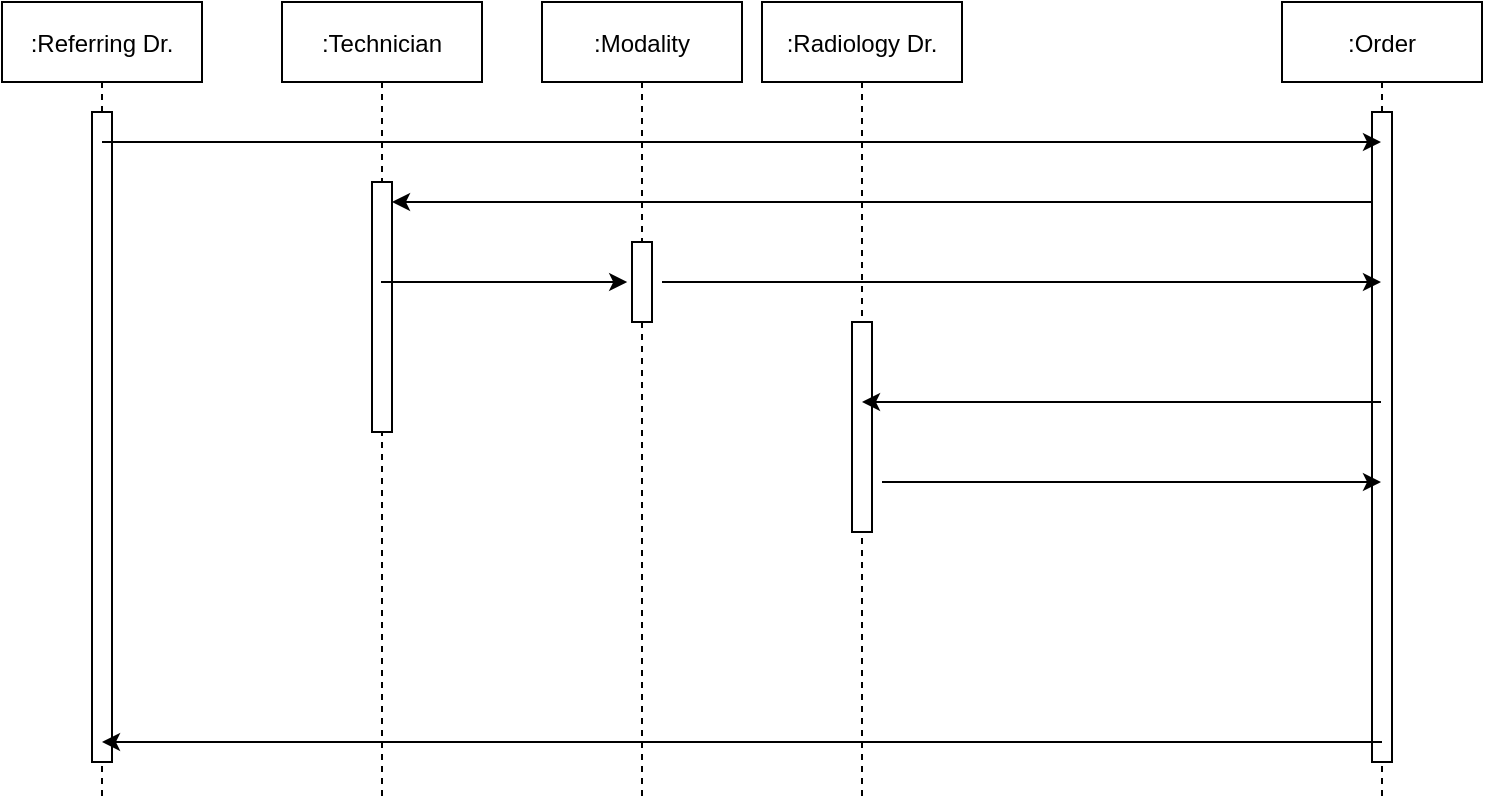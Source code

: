 <mxfile version="14.4.6" type="github">
  <diagram id="kgpKYQtTHZ0yAKxKKP6v" name="Page-1">
    <mxGraphModel dx="1141" dy="579" grid="1" gridSize="10" guides="1" tooltips="1" connect="1" arrows="1" fold="1" page="1" pageScale="1" pageWidth="850" pageHeight="1100" math="0" shadow="0">
      <root>
        <mxCell id="0" />
        <mxCell id="1" parent="0" />
        <mxCell id="3nuBFxr9cyL0pnOWT2aG-1" value=":Referring Dr." style="shape=umlLifeline;perimeter=lifelinePerimeter;container=1;collapsible=0;recursiveResize=0;rounded=0;shadow=0;strokeWidth=1;" parent="1" vertex="1">
          <mxGeometry x="80" y="80" width="100" height="400" as="geometry" />
        </mxCell>
        <mxCell id="3nuBFxr9cyL0pnOWT2aG-2" value="" style="points=[];perimeter=orthogonalPerimeter;rounded=0;shadow=0;strokeWidth=1;" parent="3nuBFxr9cyL0pnOWT2aG-1" vertex="1">
          <mxGeometry x="45" y="55" width="10" height="325" as="geometry" />
        </mxCell>
        <mxCell id="3nuBFxr9cyL0pnOWT2aG-5" value=":Order" style="shape=umlLifeline;perimeter=lifelinePerimeter;container=1;collapsible=0;recursiveResize=0;rounded=0;shadow=0;strokeWidth=1;" parent="1" vertex="1">
          <mxGeometry x="720" y="80" width="100" height="400" as="geometry" />
        </mxCell>
        <mxCell id="KH_maGALRaM7N10p8AnS-9" value="" style="points=[];perimeter=orthogonalPerimeter;rounded=0;shadow=0;strokeWidth=1;" vertex="1" parent="3nuBFxr9cyL0pnOWT2aG-5">
          <mxGeometry x="45" y="55" width="10" height="325" as="geometry" />
        </mxCell>
        <mxCell id="KH_maGALRaM7N10p8AnS-5" value=":Radiology Dr." style="shape=umlLifeline;perimeter=lifelinePerimeter;container=1;collapsible=0;recursiveResize=0;rounded=0;shadow=0;strokeWidth=1;" vertex="1" parent="1">
          <mxGeometry x="460" y="80" width="100" height="400" as="geometry" />
        </mxCell>
        <mxCell id="KH_maGALRaM7N10p8AnS-6" value="" style="points=[];perimeter=orthogonalPerimeter;rounded=0;shadow=0;strokeWidth=1;" vertex="1" parent="KH_maGALRaM7N10p8AnS-5">
          <mxGeometry x="45" y="160" width="10" height="105" as="geometry" />
        </mxCell>
        <mxCell id="KH_maGALRaM7N10p8AnS-7" value=":Technician" style="shape=umlLifeline;perimeter=lifelinePerimeter;container=1;collapsible=0;recursiveResize=0;rounded=0;shadow=0;strokeWidth=1;" vertex="1" parent="1">
          <mxGeometry x="220" y="80" width="100" height="400" as="geometry" />
        </mxCell>
        <mxCell id="KH_maGALRaM7N10p8AnS-8" value="" style="points=[];perimeter=orthogonalPerimeter;rounded=0;shadow=0;strokeWidth=1;" vertex="1" parent="KH_maGALRaM7N10p8AnS-7">
          <mxGeometry x="45" y="90" width="10" height="125" as="geometry" />
        </mxCell>
        <mxCell id="KH_maGALRaM7N10p8AnS-11" value="" style="endArrow=classic;html=1;" edge="1" parent="1" target="3nuBFxr9cyL0pnOWT2aG-1">
          <mxGeometry width="50" height="50" relative="1" as="geometry">
            <mxPoint x="770" y="450" as="sourcePoint" />
            <mxPoint x="150" y="450" as="targetPoint" />
          </mxGeometry>
        </mxCell>
        <mxCell id="KH_maGALRaM7N10p8AnS-12" value="" style="endArrow=classic;html=1;" edge="1" parent="1">
          <mxGeometry width="50" height="50" relative="1" as="geometry">
            <mxPoint x="765" y="180" as="sourcePoint" />
            <mxPoint x="275" y="180" as="targetPoint" />
          </mxGeometry>
        </mxCell>
        <mxCell id="KH_maGALRaM7N10p8AnS-13" value=":Modality" style="shape=umlLifeline;perimeter=lifelinePerimeter;container=1;collapsible=0;recursiveResize=0;rounded=0;shadow=0;strokeWidth=1;" vertex="1" parent="1">
          <mxGeometry x="350" y="80" width="100" height="400" as="geometry" />
        </mxCell>
        <mxCell id="KH_maGALRaM7N10p8AnS-14" value="" style="points=[];perimeter=orthogonalPerimeter;rounded=0;shadow=0;strokeWidth=1;" vertex="1" parent="KH_maGALRaM7N10p8AnS-13">
          <mxGeometry x="45" y="120" width="10" height="40" as="geometry" />
        </mxCell>
        <mxCell id="KH_maGALRaM7N10p8AnS-15" value="" style="endArrow=classic;html=1;entryX=-0.24;entryY=0.235;entryDx=0;entryDy=0;entryPerimeter=0;" edge="1" parent="1">
          <mxGeometry width="50" height="50" relative="1" as="geometry">
            <mxPoint x="269.5" y="220.0" as="sourcePoint" />
            <mxPoint x="392.6" y="220.0" as="targetPoint" />
          </mxGeometry>
        </mxCell>
        <mxCell id="KH_maGALRaM7N10p8AnS-16" value="" style="endArrow=classic;html=1;" edge="1" parent="1" target="3nuBFxr9cyL0pnOWT2aG-5">
          <mxGeometry width="50" height="50" relative="1" as="geometry">
            <mxPoint x="410" y="220" as="sourcePoint" />
            <mxPoint x="533.1" y="220" as="targetPoint" />
          </mxGeometry>
        </mxCell>
        <mxCell id="KH_maGALRaM7N10p8AnS-17" value="" style="endArrow=classic;html=1;" edge="1" parent="1" source="3nuBFxr9cyL0pnOWT2aG-5" target="KH_maGALRaM7N10p8AnS-5">
          <mxGeometry width="50" height="50" relative="1" as="geometry">
            <mxPoint x="630" y="260" as="sourcePoint" />
            <mxPoint x="753.1" y="260" as="targetPoint" />
          </mxGeometry>
        </mxCell>
        <mxCell id="KH_maGALRaM7N10p8AnS-18" value="" style="endArrow=classic;html=1;" edge="1" parent="1" source="3nuBFxr9cyL0pnOWT2aG-1" target="3nuBFxr9cyL0pnOWT2aG-5">
          <mxGeometry width="50" height="50" relative="1" as="geometry">
            <mxPoint x="190" y="200" as="sourcePoint" />
            <mxPoint x="240" y="150" as="targetPoint" />
            <Array as="points">
              <mxPoint x="450" y="150" />
            </Array>
          </mxGeometry>
        </mxCell>
        <mxCell id="KH_maGALRaM7N10p8AnS-19" value="" style="endArrow=classic;html=1;" edge="1" parent="1" target="3nuBFxr9cyL0pnOWT2aG-5">
          <mxGeometry width="50" height="50" relative="1" as="geometry">
            <mxPoint x="520" y="320" as="sourcePoint" />
            <mxPoint x="580.5" y="320" as="targetPoint" />
          </mxGeometry>
        </mxCell>
      </root>
    </mxGraphModel>
  </diagram>
</mxfile>
